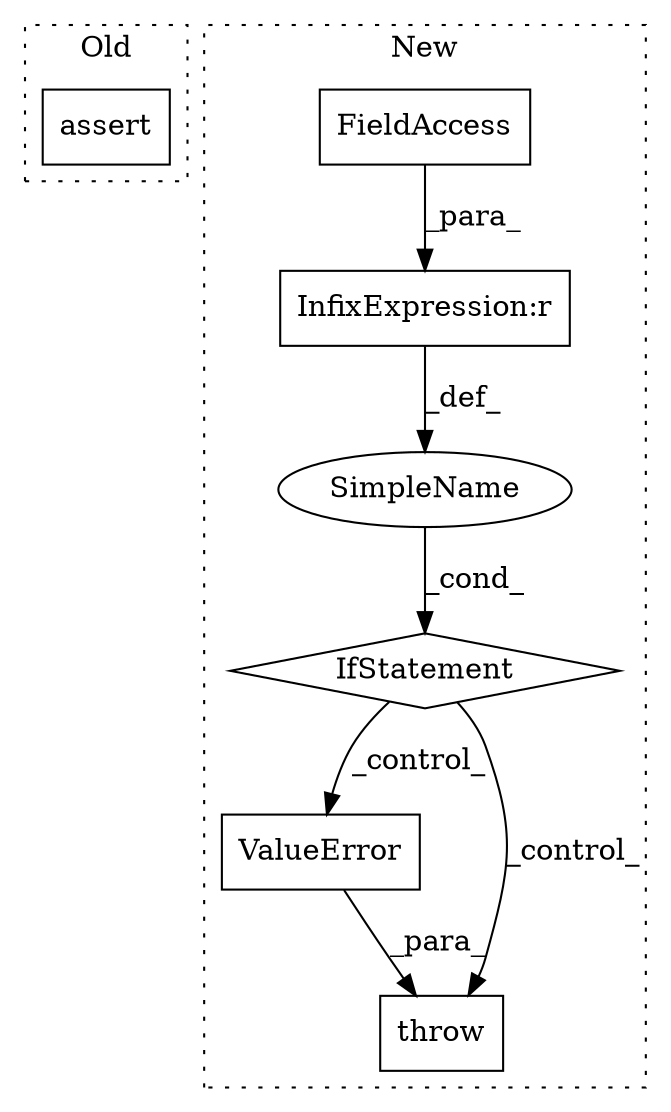 digraph G {
subgraph cluster0 {
1 [label="assert" a="6" s="250" l="7" shape="box"];
label = "Old";
style="dotted";
}
subgraph cluster1 {
2 [label="ValueError" a="32" s="284,332" l="11,1" shape="box"];
3 [label="throw" a="53" s="278" l="6" shape="box"];
4 [label="IfStatement" a="25" s="250,268" l="4,2" shape="diamond"];
5 [label="SimpleName" a="42" s="" l="" shape="ellipse"];
6 [label="InfixExpression:r" a="27" s="264" l="3" shape="box"];
7 [label="FieldAccess" a="22" s="254" l="10" shape="box"];
label = "New";
style="dotted";
}
2 -> 3 [label="_para_"];
4 -> 2 [label="_control_"];
4 -> 3 [label="_control_"];
5 -> 4 [label="_cond_"];
6 -> 5 [label="_def_"];
7 -> 6 [label="_para_"];
}